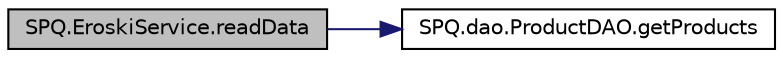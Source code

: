 digraph "SPQ.EroskiService.readData"
{
  edge [fontname="Helvetica",fontsize="10",labelfontname="Helvetica",labelfontsize="10"];
  node [fontname="Helvetica",fontsize="10",shape=record];
  rankdir="LR";
  Node2 [label="SPQ.EroskiService.readData",height=0.2,width=0.4,color="black", fillcolor="grey75", style="filled", fontcolor="black"];
  Node2 -> Node3 [color="midnightblue",fontsize="10",style="solid",fontname="Helvetica"];
  Node3 [label="SPQ.dao.ProductDAO.getProducts",height=0.2,width=0.4,color="black", fillcolor="white", style="filled",URL="$class_s_p_q_1_1dao_1_1_product_d_a_o.html#addd0016628e2b0db06969de5a944eace"];
}

